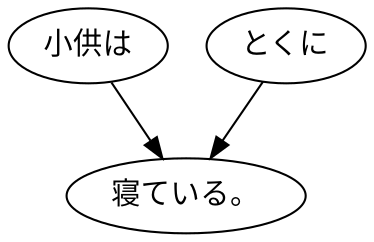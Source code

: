 digraph graph3239 {
	node0 [label="小供は"];
	node1 [label="とくに"];
	node2 [label="寝ている。"];
	node0 -> node2;
	node1 -> node2;
}
